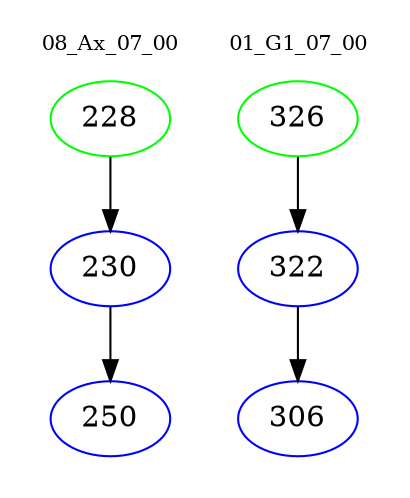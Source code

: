 digraph{
subgraph cluster_0 {
color = white
label = "08_Ax_07_00";
fontsize=10;
T0_228 [label="228", color="green"]
T0_228 -> T0_230 [color="black"]
T0_230 [label="230", color="blue"]
T0_230 -> T0_250 [color="black"]
T0_250 [label="250", color="blue"]
}
subgraph cluster_1 {
color = white
label = "01_G1_07_00";
fontsize=10;
T1_326 [label="326", color="green"]
T1_326 -> T1_322 [color="black"]
T1_322 [label="322", color="blue"]
T1_322 -> T1_306 [color="black"]
T1_306 [label="306", color="blue"]
}
}
